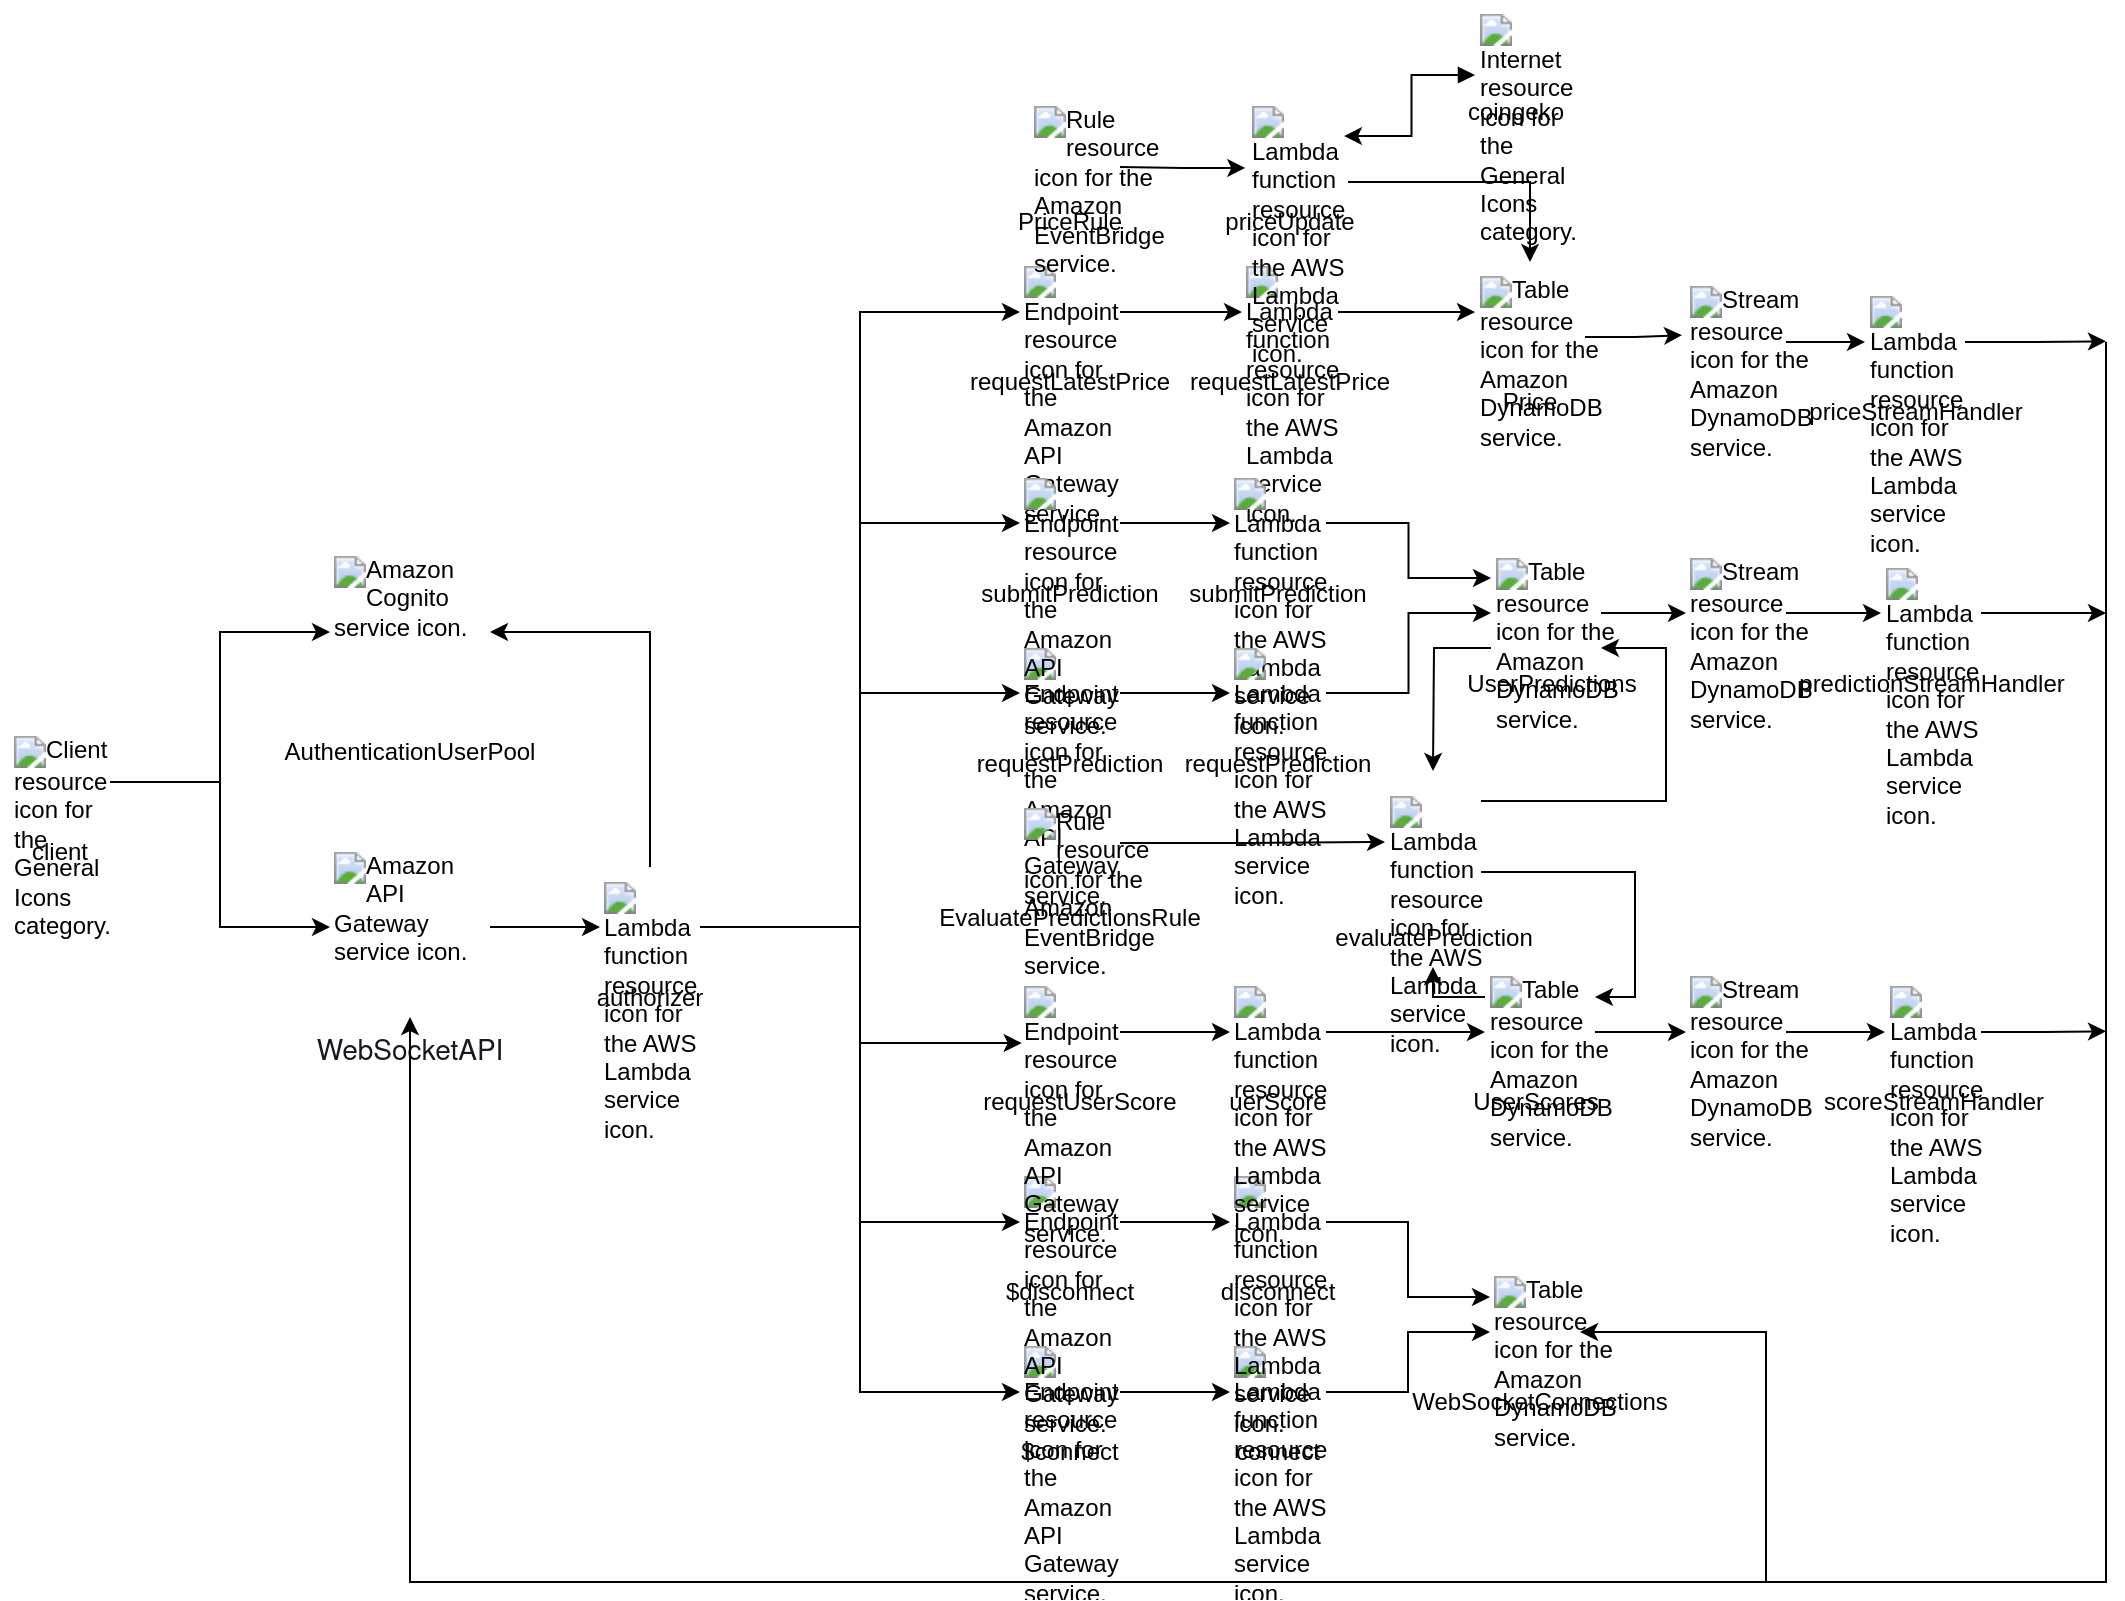 <mxfile version="24.8.0">
  <diagram name="Page-1" id="PQ8E7qH_X9HhLw6GdQ46">
    <mxGraphModel dx="1368" dy="908" grid="1" gridSize="10" guides="1" tooltips="1" connect="1" arrows="1" fold="1" page="1" pageScale="1" pageWidth="1169" pageHeight="827" math="0" shadow="0">
      <root>
        <mxCell id="0" />
        <mxCell id="1" parent="0" />
        <mxCell id="aaUWFAEcgbaKU6TedSDt-4" value="Price" style="text;html=1;align=center;verticalAlign=middle;whiteSpace=wrap;rounded=0;" vertex="1" parent="1">
          <mxGeometry x="788" y="191" width="70" height="20" as="geometry" />
        </mxCell>
        <mxCell id="aaUWFAEcgbaKU6TedSDt-8" value="UserPredictions" style="text;html=1;align=center;verticalAlign=middle;whiteSpace=wrap;rounded=0;" vertex="1" parent="1">
          <mxGeometry x="798.5" y="331.5" width="70" height="20" as="geometry" />
        </mxCell>
        <mxCell id="aaUWFAEcgbaKU6TedSDt-10" value="UserScores" style="text;html=1;align=center;verticalAlign=middle;whiteSpace=wrap;rounded=0;" vertex="1" parent="1">
          <mxGeometry x="790.5" y="541" width="70" height="20" as="geometry" />
        </mxCell>
        <mxCell id="aaUWFAEcgbaKU6TedSDt-15" value="WebSocketConnections" style="text;html=1;align=center;verticalAlign=middle;whiteSpace=wrap;rounded=0;" vertex="1" parent="1">
          <mxGeometry x="793" y="691" width="70" height="20" as="geometry" />
        </mxCell>
        <mxCell id="aaUWFAEcgbaKU6TedSDt-64" style="edgeStyle=orthogonalEdgeStyle;rounded=0;orthogonalLoop=1;jettySize=auto;html=1;exitX=1;exitY=0.5;exitDx=0;exitDy=0;entryX=0;entryY=0.5;entryDx=0;entryDy=0;" edge="1" parent="1" source="aaUWFAEcgbaKU6TedSDt-17" target="aaUWFAEcgbaKU6TedSDt-53">
          <mxGeometry relative="1" as="geometry" />
        </mxCell>
        <UserObject label="&lt;b style=&quot;font-weight:normal;&quot; id=&quot;docs-internal-guid-b3e5f6c6-7fff-bafe-965e-08de49ae7b6a&quot;&gt;&lt;img width=&quot;48px;&quot; height=&quot;48px;&quot; src=&quot;https://lh7-rt.googleusercontent.com/slidesz/AGV_vUc_FQBTi1T54LS-GyTTXyXDhwIVa1MDt0QooNEt1XMVmrXSXtOL53smjEJN392AyZERbPHY94xblzUXqH1G_FyFITv38ZnS1wJKbkBE21BWkeFFQmUHQJPKyaQaPul9mG-f8xHV3-UThEhDX3paVEKU3C5fguZZ3xdnbXliQw=s2048?key=fMnLGsAR7HdY5qTKuxnaEQ&quot; alt=&quot;Stream resource icon for the Amazon DynamoDB service.&quot;&gt;&lt;/b&gt;" id="aaUWFAEcgbaKU6TedSDt-17">
          <mxCell style="text;whiteSpace=wrap;html=1;" vertex="1" parent="1">
            <mxGeometry x="901" y="271.5" width="50" height="70" as="geometry" />
          </mxCell>
        </UserObject>
        <mxCell id="aaUWFAEcgbaKU6TedSDt-65" style="edgeStyle=orthogonalEdgeStyle;rounded=0;orthogonalLoop=1;jettySize=auto;html=1;exitX=1;exitY=0.5;exitDx=0;exitDy=0;entryX=0;entryY=0.5;entryDx=0;entryDy=0;" edge="1" parent="1" source="aaUWFAEcgbaKU6TedSDt-18" target="aaUWFAEcgbaKU6TedSDt-57">
          <mxGeometry relative="1" as="geometry" />
        </mxCell>
        <UserObject label="&lt;b style=&quot;font-weight:normal;&quot; id=&quot;docs-internal-guid-b3e5f6c6-7fff-bafe-965e-08de49ae7b6a&quot;&gt;&lt;img width=&quot;48px;&quot; height=&quot;48px;&quot; src=&quot;https://lh7-rt.googleusercontent.com/slidesz/AGV_vUc_FQBTi1T54LS-GyTTXyXDhwIVa1MDt0QooNEt1XMVmrXSXtOL53smjEJN392AyZERbPHY94xblzUXqH1G_FyFITv38ZnS1wJKbkBE21BWkeFFQmUHQJPKyaQaPul9mG-f8xHV3-UThEhDX3paVEKU3C5fguZZ3xdnbXliQw=s2048?key=fMnLGsAR7HdY5qTKuxnaEQ&quot; alt=&quot;Stream resource icon for the Amazon DynamoDB service.&quot;&gt;&lt;/b&gt;" id="aaUWFAEcgbaKU6TedSDt-18">
          <mxCell style="text;whiteSpace=wrap;html=1;" vertex="1" parent="1">
            <mxGeometry x="901" y="481" width="50" height="70" as="geometry" />
          </mxCell>
        </UserObject>
        <mxCell id="aaUWFAEcgbaKU6TedSDt-83" style="edgeStyle=orthogonalEdgeStyle;rounded=0;orthogonalLoop=1;jettySize=auto;html=1;entryX=0;entryY=0.5;entryDx=0;entryDy=0;" edge="1" parent="1" source="aaUWFAEcgbaKU6TedSDt-19" target="aaUWFAEcgbaKU6TedSDt-37">
          <mxGeometry relative="1" as="geometry" />
        </mxCell>
        <UserObject label="&lt;b style=&quot;font-weight:normal;&quot; id=&quot;docs-internal-guid-9d704f38-7fff-0de2-2634-8abaaa2ed7f5&quot;&gt;&lt;img width=&quot;80px;&quot; height=&quot;80px;&quot; src=&quot;https://lh7-rt.googleusercontent.com/slidesz/AGV_vUeLjmgy9Fmabxe-e2c06NQ4-5ImWI8OKp05OLIJYSUQgfLiTHRcU59O94h2xbQljiV7oXwb5hYF-ufUYBP2S4lXE8RAavlcE-gln4PJhwirJczOosd1X9TpLNmrcNyjIFxDkl1rnvr6Bsd0jAuSa4qhUiqOrVe-bC7O8rKysg=s2048?key=fMnLGsAR7HdY5qTKuxnaEQ&quot; alt=&quot;Amazon API Gateway service icon.&quot;&gt;&lt;/b&gt;" id="aaUWFAEcgbaKU6TedSDt-19">
          <mxCell style="text;whiteSpace=wrap;html=1;" vertex="1" parent="1">
            <mxGeometry x="223" y="418.5" width="80" height="90" as="geometry" />
          </mxCell>
        </UserObject>
        <mxCell id="aaUWFAEcgbaKU6TedSDt-97" style="edgeStyle=orthogonalEdgeStyle;rounded=0;orthogonalLoop=1;jettySize=auto;html=1;exitX=1;exitY=0.5;exitDx=0;exitDy=0;" edge="1" parent="1" source="aaUWFAEcgbaKU6TedSDt-20" target="aaUWFAEcgbaKU6TedSDt-92">
          <mxGeometry relative="1" as="geometry" />
        </mxCell>
        <UserObject label="&lt;b style=&quot;font-weight:normal;&quot; id=&quot;docs-internal-guid-41e2e2aa-7fff-817b-e89c-840f88f79665&quot;&gt;&lt;img width=&quot;48px;&quot; height=&quot;48px;&quot; src=&quot;https://lh7-rt.googleusercontent.com/slidesz/AGV_vUcQKiUZDjNDuR3B27mAqFeKUKS80wyTlK-fJjmXTZHNs9t3gWqnT2FarHh4osH-WLhd7lNp46m7uNIJR8gXkfcYUpc-wymlXzcTNj98_-hHHtxQzZGEHuupIIkntKca0CHtOQWBbs3UIvezYbabSiF3eY57u-pfWKAz7wQN=s2048?key=fMnLGsAR7HdY5qTKuxnaEQ&quot; alt=&quot;Endpoint resource icon for the Amazon API Gateway service.&quot;&gt;&lt;/b&gt;" id="aaUWFAEcgbaKU6TedSDt-20">
          <mxCell style="text;whiteSpace=wrap;html=1;" vertex="1" parent="1">
            <mxGeometry x="568" y="666" width="50" height="60" as="geometry" />
          </mxCell>
        </UserObject>
        <mxCell id="aaUWFAEcgbaKU6TedSDt-21" value="&lt;span style=&quot;color: rgb(22, 25, 31); font-family: &amp;quot;Amazon Ember&amp;quot;, &amp;quot;Helvetica Neue&amp;quot;, Roboto, Arial, sans-serif; font-size: 14px; text-align: start; background-color: rgb(255, 255, 255);&quot;&gt;WebSocketAPI&lt;/span&gt;" style="text;html=1;align=center;verticalAlign=middle;whiteSpace=wrap;rounded=0;" vertex="1" parent="1">
          <mxGeometry x="233" y="508.5" width="60" height="30" as="geometry" />
        </mxCell>
        <mxCell id="aaUWFAEcgbaKU6TedSDt-22" value="$connect" style="text;html=1;align=center;verticalAlign=middle;whiteSpace=wrap;rounded=0;" vertex="1" parent="1">
          <mxGeometry x="563" y="711" width="60" height="30" as="geometry" />
        </mxCell>
        <mxCell id="aaUWFAEcgbaKU6TedSDt-96" style="edgeStyle=orthogonalEdgeStyle;rounded=0;orthogonalLoop=1;jettySize=auto;html=1;exitX=1;exitY=0.5;exitDx=0;exitDy=0;entryX=0;entryY=0.5;entryDx=0;entryDy=0;" edge="1" parent="1" source="aaUWFAEcgbaKU6TedSDt-23" target="aaUWFAEcgbaKU6TedSDt-94">
          <mxGeometry relative="1" as="geometry" />
        </mxCell>
        <UserObject label="&lt;b style=&quot;font-weight:normal;&quot; id=&quot;docs-internal-guid-41e2e2aa-7fff-817b-e89c-840f88f79665&quot;&gt;&lt;img width=&quot;48px;&quot; height=&quot;48px;&quot; src=&quot;https://lh7-rt.googleusercontent.com/slidesz/AGV_vUcQKiUZDjNDuR3B27mAqFeKUKS80wyTlK-fJjmXTZHNs9t3gWqnT2FarHh4osH-WLhd7lNp46m7uNIJR8gXkfcYUpc-wymlXzcTNj98_-hHHtxQzZGEHuupIIkntKca0CHtOQWBbs3UIvezYbabSiF3eY57u-pfWKAz7wQN=s2048?key=fMnLGsAR7HdY5qTKuxnaEQ&quot; alt=&quot;Endpoint resource icon for the Amazon API Gateway service.&quot;&gt;&lt;/b&gt;" id="aaUWFAEcgbaKU6TedSDt-23">
          <mxCell style="text;whiteSpace=wrap;html=1;" vertex="1" parent="1">
            <mxGeometry x="568" y="581" width="50" height="60" as="geometry" />
          </mxCell>
        </UserObject>
        <mxCell id="aaUWFAEcgbaKU6TedSDt-24" value="$disconnect" style="text;html=1;align=center;verticalAlign=middle;whiteSpace=wrap;rounded=0;" vertex="1" parent="1">
          <mxGeometry x="563" y="631" width="60" height="30" as="geometry" />
        </mxCell>
        <mxCell id="aaUWFAEcgbaKU6TedSDt-114" style="edgeStyle=orthogonalEdgeStyle;rounded=0;orthogonalLoop=1;jettySize=auto;html=1;exitX=1;exitY=0.5;exitDx=0;exitDy=0;entryX=0;entryY=0.5;entryDx=0;entryDy=0;" edge="1" parent="1" source="aaUWFAEcgbaKU6TedSDt-25" target="aaUWFAEcgbaKU6TedSDt-112">
          <mxGeometry relative="1" as="geometry" />
        </mxCell>
        <UserObject label="&lt;b style=&quot;font-weight:normal;&quot; id=&quot;docs-internal-guid-41e2e2aa-7fff-817b-e89c-840f88f79665&quot;&gt;&lt;img width=&quot;48px;&quot; height=&quot;48px;&quot; src=&quot;https://lh7-rt.googleusercontent.com/slidesz/AGV_vUcQKiUZDjNDuR3B27mAqFeKUKS80wyTlK-fJjmXTZHNs9t3gWqnT2FarHh4osH-WLhd7lNp46m7uNIJR8gXkfcYUpc-wymlXzcTNj98_-hHHtxQzZGEHuupIIkntKca0CHtOQWBbs3UIvezYbabSiF3eY57u-pfWKAz7wQN=s2048?key=fMnLGsAR7HdY5qTKuxnaEQ&quot; alt=&quot;Endpoint resource icon for the Amazon API Gateway service.&quot;&gt;&lt;/b&gt;" id="aaUWFAEcgbaKU6TedSDt-25">
          <mxCell style="text;whiteSpace=wrap;html=1;" vertex="1" parent="1">
            <mxGeometry x="568" y="126" width="50" height="60" as="geometry" />
          </mxCell>
        </UserObject>
        <mxCell id="aaUWFAEcgbaKU6TedSDt-26" value="requestLatestPrice" style="text;html=1;align=center;verticalAlign=middle;whiteSpace=wrap;rounded=0;" vertex="1" parent="1">
          <mxGeometry x="563" y="176" width="60" height="30" as="geometry" />
        </mxCell>
        <mxCell id="aaUWFAEcgbaKU6TedSDt-159" style="edgeStyle=orthogonalEdgeStyle;rounded=0;orthogonalLoop=1;jettySize=auto;html=1;exitX=1;exitY=0.5;exitDx=0;exitDy=0;" edge="1" parent="1" source="aaUWFAEcgbaKU6TedSDt-31" target="aaUWFAEcgbaKU6TedSDt-155">
          <mxGeometry relative="1" as="geometry" />
        </mxCell>
        <UserObject label="&lt;b style=&quot;font-weight:normal;&quot; id=&quot;docs-internal-guid-41e2e2aa-7fff-817b-e89c-840f88f79665&quot;&gt;&lt;img width=&quot;48px;&quot; height=&quot;48px;&quot; src=&quot;https://lh7-rt.googleusercontent.com/slidesz/AGV_vUcQKiUZDjNDuR3B27mAqFeKUKS80wyTlK-fJjmXTZHNs9t3gWqnT2FarHh4osH-WLhd7lNp46m7uNIJR8gXkfcYUpc-wymlXzcTNj98_-hHHtxQzZGEHuupIIkntKca0CHtOQWBbs3UIvezYbabSiF3eY57u-pfWKAz7wQN=s2048?key=fMnLGsAR7HdY5qTKuxnaEQ&quot; alt=&quot;Endpoint resource icon for the Amazon API Gateway service.&quot;&gt;&lt;/b&gt;" id="aaUWFAEcgbaKU6TedSDt-31">
          <mxCell style="text;whiteSpace=wrap;html=1;" vertex="1" parent="1">
            <mxGeometry x="568" y="316.5" width="50" height="60" as="geometry" />
          </mxCell>
        </UserObject>
        <mxCell id="aaUWFAEcgbaKU6TedSDt-32" value="requestPrediction" style="text;html=1;align=center;verticalAlign=middle;whiteSpace=wrap;rounded=0;" vertex="1" parent="1">
          <mxGeometry x="563" y="366.5" width="60" height="30" as="geometry" />
        </mxCell>
        <mxCell id="aaUWFAEcgbaKU6TedSDt-151" style="edgeStyle=orthogonalEdgeStyle;rounded=0;orthogonalLoop=1;jettySize=auto;html=1;exitX=1;exitY=0.5;exitDx=0;exitDy=0;entryX=0;entryY=0.5;entryDx=0;entryDy=0;" edge="1" parent="1" source="aaUWFAEcgbaKU6TedSDt-33" target="aaUWFAEcgbaKU6TedSDt-149">
          <mxGeometry relative="1" as="geometry" />
        </mxCell>
        <UserObject label="&lt;b style=&quot;font-weight:normal;&quot; id=&quot;docs-internal-guid-41e2e2aa-7fff-817b-e89c-840f88f79665&quot;&gt;&lt;img width=&quot;48px;&quot; height=&quot;48px;&quot; src=&quot;https://lh7-rt.googleusercontent.com/slidesz/AGV_vUcQKiUZDjNDuR3B27mAqFeKUKS80wyTlK-fJjmXTZHNs9t3gWqnT2FarHh4osH-WLhd7lNp46m7uNIJR8gXkfcYUpc-wymlXzcTNj98_-hHHtxQzZGEHuupIIkntKca0CHtOQWBbs3UIvezYbabSiF3eY57u-pfWKAz7wQN=s2048?key=fMnLGsAR7HdY5qTKuxnaEQ&quot; alt=&quot;Endpoint resource icon for the Amazon API Gateway service.&quot;&gt;&lt;/b&gt;" id="aaUWFAEcgbaKU6TedSDt-33">
          <mxCell style="text;whiteSpace=wrap;html=1;" vertex="1" parent="1">
            <mxGeometry x="568" y="486" width="50" height="60" as="geometry" />
          </mxCell>
        </UserObject>
        <mxCell id="aaUWFAEcgbaKU6TedSDt-34" value="requestUserScore" style="text;html=1;align=center;verticalAlign=middle;whiteSpace=wrap;rounded=0;" vertex="1" parent="1">
          <mxGeometry x="568" y="536" width="60" height="30" as="geometry" />
        </mxCell>
        <mxCell id="aaUWFAEcgbaKU6TedSDt-158" style="edgeStyle=orthogonalEdgeStyle;rounded=0;orthogonalLoop=1;jettySize=auto;html=1;exitX=1;exitY=0.5;exitDx=0;exitDy=0;" edge="1" parent="1" source="aaUWFAEcgbaKU6TedSDt-35" target="aaUWFAEcgbaKU6TedSDt-153">
          <mxGeometry relative="1" as="geometry" />
        </mxCell>
        <UserObject label="&lt;b style=&quot;font-weight:normal;&quot; id=&quot;docs-internal-guid-41e2e2aa-7fff-817b-e89c-840f88f79665&quot;&gt;&lt;img width=&quot;48px;&quot; height=&quot;48px;&quot; src=&quot;https://lh7-rt.googleusercontent.com/slidesz/AGV_vUcQKiUZDjNDuR3B27mAqFeKUKS80wyTlK-fJjmXTZHNs9t3gWqnT2FarHh4osH-WLhd7lNp46m7uNIJR8gXkfcYUpc-wymlXzcTNj98_-hHHtxQzZGEHuupIIkntKca0CHtOQWBbs3UIvezYbabSiF3eY57u-pfWKAz7wQN=s2048?key=fMnLGsAR7HdY5qTKuxnaEQ&quot; alt=&quot;Endpoint resource icon for the Amazon API Gateway service.&quot;&gt;&lt;/b&gt;" id="aaUWFAEcgbaKU6TedSDt-35">
          <mxCell style="text;whiteSpace=wrap;html=1;" vertex="1" parent="1">
            <mxGeometry x="568" y="231.5" width="50" height="60" as="geometry" />
          </mxCell>
        </UserObject>
        <mxCell id="aaUWFAEcgbaKU6TedSDt-36" value="submitPrediction" style="text;html=1;align=center;verticalAlign=middle;whiteSpace=wrap;rounded=0;" vertex="1" parent="1">
          <mxGeometry x="563" y="281.5" width="60" height="30" as="geometry" />
        </mxCell>
        <mxCell id="aaUWFAEcgbaKU6TedSDt-84" style="edgeStyle=orthogonalEdgeStyle;rounded=0;orthogonalLoop=1;jettySize=auto;html=1;exitX=1;exitY=0.5;exitDx=0;exitDy=0;entryX=0;entryY=0.5;entryDx=0;entryDy=0;" edge="1" parent="1" source="aaUWFAEcgbaKU6TedSDt-37" target="aaUWFAEcgbaKU6TedSDt-25">
          <mxGeometry relative="1" as="geometry" />
        </mxCell>
        <mxCell id="aaUWFAEcgbaKU6TedSDt-85" style="edgeStyle=orthogonalEdgeStyle;rounded=0;orthogonalLoop=1;jettySize=auto;html=1;exitX=1;exitY=0.5;exitDx=0;exitDy=0;entryX=0;entryY=0.5;entryDx=0;entryDy=0;" edge="1" parent="1" source="aaUWFAEcgbaKU6TedSDt-37" target="aaUWFAEcgbaKU6TedSDt-35">
          <mxGeometry relative="1" as="geometry" />
        </mxCell>
        <mxCell id="aaUWFAEcgbaKU6TedSDt-86" style="edgeStyle=orthogonalEdgeStyle;rounded=0;orthogonalLoop=1;jettySize=auto;html=1;exitX=1;exitY=0.5;exitDx=0;exitDy=0;entryX=0;entryY=0.5;entryDx=0;entryDy=0;" edge="1" parent="1" source="aaUWFAEcgbaKU6TedSDt-37" target="aaUWFAEcgbaKU6TedSDt-31">
          <mxGeometry relative="1" as="geometry" />
        </mxCell>
        <mxCell id="aaUWFAEcgbaKU6TedSDt-88" style="edgeStyle=orthogonalEdgeStyle;rounded=0;orthogonalLoop=1;jettySize=auto;html=1;exitX=1;exitY=0.5;exitDx=0;exitDy=0;entryX=0;entryY=0.5;entryDx=0;entryDy=0;" edge="1" parent="1" source="aaUWFAEcgbaKU6TedSDt-37" target="aaUWFAEcgbaKU6TedSDt-23">
          <mxGeometry relative="1" as="geometry" />
        </mxCell>
        <mxCell id="aaUWFAEcgbaKU6TedSDt-89" style="edgeStyle=orthogonalEdgeStyle;rounded=0;orthogonalLoop=1;jettySize=auto;html=1;exitX=1;exitY=0.5;exitDx=0;exitDy=0;entryX=0;entryY=0.5;entryDx=0;entryDy=0;" edge="1" parent="1" source="aaUWFAEcgbaKU6TedSDt-37" target="aaUWFAEcgbaKU6TedSDt-20">
          <mxGeometry relative="1" as="geometry" />
        </mxCell>
        <mxCell id="aaUWFAEcgbaKU6TedSDt-106" style="edgeStyle=orthogonalEdgeStyle;rounded=0;orthogonalLoop=1;jettySize=auto;html=1;exitX=0.5;exitY=0;exitDx=0;exitDy=0;entryX=1;entryY=0.5;entryDx=0;entryDy=0;" edge="1" parent="1" source="aaUWFAEcgbaKU6TedSDt-37" target="aaUWFAEcgbaKU6TedSDt-82">
          <mxGeometry relative="1" as="geometry" />
        </mxCell>
        <UserObject label="&lt;b style=&quot;font-weight:normal;&quot; id=&quot;docs-internal-guid-9f73ce9d-7fff-b7b4-43bf-c10b748a1c7e&quot;&gt;&lt;img width=&quot;48px;&quot; height=&quot;48px;&quot; src=&quot;https://lh7-rt.googleusercontent.com/slidesz/AGV_vUf0-4DE8dmtTSxv4BLQlTYPaECTBV5UXGHIhKnsiuPvmuXtYN8vkPqB0YKtv4snkC7TAPpuLWWwmW6PouenVHaPBKA3JW0BcCBcBlNj70Nb7QQch-t4DDVal8dPjiO39yGNnSW5WkPu0UMPmBdtRG1JS97xTBNw2AZEabD7zA=s2048?key=fMnLGsAR7HdY5qTKuxnaEQ&quot; alt=&quot;Lambda function resource icon for the AWS Lambda service icon.&quot;&gt;&lt;/b&gt;" id="aaUWFAEcgbaKU6TedSDt-37">
          <mxCell style="text;whiteSpace=wrap;html=1;" vertex="1" parent="1">
            <mxGeometry x="358" y="433.5" width="50" height="60" as="geometry" />
          </mxCell>
        </UserObject>
        <mxCell id="aaUWFAEcgbaKU6TedSDt-38" value="authorizer" style="text;html=1;align=center;verticalAlign=middle;whiteSpace=wrap;rounded=0;" vertex="1" parent="1">
          <mxGeometry x="353" y="483.5" width="60" height="30" as="geometry" />
        </mxCell>
        <UserObject label="&lt;b style=&quot;font-weight:normal;&quot; id=&quot;docs-internal-guid-be9823fb-7fff-5642-f444-a931f68eff1a&quot;&gt;&lt;img width=&quot;48px;&quot; height=&quot;48px;&quot; src=&quot;https://lh7-rt.googleusercontent.com/slidesz/AGV_vUcp1mlc8RVhBCgdTET-cZ0Ijy18oovLVD4-05UOhLKgv38c-D9Dpcdesi3goa3_pVKpKZ36HcbFuR-DKFLB5ItW7lc6h8sFkGUvGCcl77M7t5DCJjolSdx03xiaNzxX3gidk6jLX0nbOJQkGGEjj81pEK4ZPEatKIuDMf5F=s2048?key=fMnLGsAR7HdY5qTKuxnaEQ&quot; alt=&quot;Table resource icon for the Amazon DynamoDB service.&quot;&gt;&lt;/b&gt;" id="aaUWFAEcgbaKU6TedSDt-39">
          <mxCell style="text;whiteSpace=wrap;html=1;" vertex="1" parent="1">
            <mxGeometry x="795.5" y="131" width="55" height="50" as="geometry" />
          </mxCell>
        </UserObject>
        <mxCell id="aaUWFAEcgbaKU6TedSDt-62" style="edgeStyle=orthogonalEdgeStyle;rounded=0;orthogonalLoop=1;jettySize=auto;html=1;exitX=1;exitY=0.5;exitDx=0;exitDy=0;" edge="1" parent="1" source="aaUWFAEcgbaKU6TedSDt-40" target="aaUWFAEcgbaKU6TedSDt-17">
          <mxGeometry relative="1" as="geometry" />
        </mxCell>
        <mxCell id="aaUWFAEcgbaKU6TedSDt-172" style="edgeStyle=orthogonalEdgeStyle;rounded=0;orthogonalLoop=1;jettySize=auto;html=1;exitX=0;exitY=0.75;exitDx=0;exitDy=0;entryX=0.5;entryY=0;entryDx=0;entryDy=0;" edge="1" parent="1" source="aaUWFAEcgbaKU6TedSDt-40">
          <mxGeometry relative="1" as="geometry">
            <mxPoint x="774.5" y="385.5" as="targetPoint" />
          </mxGeometry>
        </mxCell>
        <UserObject label="&lt;b style=&quot;font-weight:normal;&quot; id=&quot;docs-internal-guid-be9823fb-7fff-5642-f444-a931f68eff1a&quot;&gt;&lt;img width=&quot;48px;&quot; height=&quot;48px;&quot; src=&quot;https://lh7-rt.googleusercontent.com/slidesz/AGV_vUcp1mlc8RVhBCgdTET-cZ0Ijy18oovLVD4-05UOhLKgv38c-D9Dpcdesi3goa3_pVKpKZ36HcbFuR-DKFLB5ItW7lc6h8sFkGUvGCcl77M7t5DCJjolSdx03xiaNzxX3gidk6jLX0nbOJQkGGEjj81pEK4ZPEatKIuDMf5F=s2048?key=fMnLGsAR7HdY5qTKuxnaEQ&quot; alt=&quot;Table resource icon for the Amazon DynamoDB service.&quot;&gt;&lt;/b&gt;" id="aaUWFAEcgbaKU6TedSDt-40">
          <mxCell style="text;whiteSpace=wrap;html=1;" vertex="1" parent="1">
            <mxGeometry x="803.5" y="271.5" width="55" height="70" as="geometry" />
          </mxCell>
        </UserObject>
        <mxCell id="aaUWFAEcgbaKU6TedSDt-66" style="edgeStyle=orthogonalEdgeStyle;rounded=0;orthogonalLoop=1;jettySize=auto;html=1;exitX=1;exitY=0.5;exitDx=0;exitDy=0;entryX=0;entryY=0.5;entryDx=0;entryDy=0;" edge="1" parent="1" source="aaUWFAEcgbaKU6TedSDt-41" target="aaUWFAEcgbaKU6TedSDt-18">
          <mxGeometry relative="1" as="geometry" />
        </mxCell>
        <mxCell id="aaUWFAEcgbaKU6TedSDt-196" style="edgeStyle=orthogonalEdgeStyle;rounded=0;orthogonalLoop=1;jettySize=auto;html=1;exitX=0;exitY=0.25;exitDx=0;exitDy=0;entryX=0.5;entryY=1;entryDx=0;entryDy=0;" edge="1" parent="1" source="aaUWFAEcgbaKU6TedSDt-41" target="aaUWFAEcgbaKU6TedSDt-193">
          <mxGeometry relative="1" as="geometry" />
        </mxCell>
        <UserObject label="&lt;b style=&quot;font-weight:normal;&quot; id=&quot;docs-internal-guid-be9823fb-7fff-5642-f444-a931f68eff1a&quot;&gt;&lt;img width=&quot;48px;&quot; height=&quot;48px;&quot; src=&quot;https://lh7-rt.googleusercontent.com/slidesz/AGV_vUcp1mlc8RVhBCgdTET-cZ0Ijy18oovLVD4-05UOhLKgv38c-D9Dpcdesi3goa3_pVKpKZ36HcbFuR-DKFLB5ItW7lc6h8sFkGUvGCcl77M7t5DCJjolSdx03xiaNzxX3gidk6jLX0nbOJQkGGEjj81pEK4ZPEatKIuDMf5F=s2048?key=fMnLGsAR7HdY5qTKuxnaEQ&quot; alt=&quot;Table resource icon for the Amazon DynamoDB service.&quot;&gt;&lt;/b&gt;" id="aaUWFAEcgbaKU6TedSDt-41">
          <mxCell style="text;whiteSpace=wrap;html=1;" vertex="1" parent="1">
            <mxGeometry x="800.5" y="481" width="55" height="70" as="geometry" />
          </mxCell>
        </UserObject>
        <UserObject label="&lt;b style=&quot;font-weight:normal;&quot; id=&quot;docs-internal-guid-be9823fb-7fff-5642-f444-a931f68eff1a&quot;&gt;&lt;img width=&quot;48px;&quot; height=&quot;48px;&quot; src=&quot;https://lh7-rt.googleusercontent.com/slidesz/AGV_vUcp1mlc8RVhBCgdTET-cZ0Ijy18oovLVD4-05UOhLKgv38c-D9Dpcdesi3goa3_pVKpKZ36HcbFuR-DKFLB5ItW7lc6h8sFkGUvGCcl77M7t5DCJjolSdx03xiaNzxX3gidk6jLX0nbOJQkGGEjj81pEK4ZPEatKIuDMf5F=s2048?key=fMnLGsAR7HdY5qTKuxnaEQ&quot; alt=&quot;Table resource icon for the Amazon DynamoDB service.&quot;&gt;&lt;/b&gt;" id="aaUWFAEcgbaKU6TedSDt-42">
          <mxCell style="text;whiteSpace=wrap;html=1;" vertex="1" parent="1">
            <mxGeometry x="803" y="631" width="45" height="70" as="geometry" />
          </mxCell>
        </UserObject>
        <mxCell id="aaUWFAEcgbaKU6TedSDt-143" style="edgeStyle=orthogonalEdgeStyle;rounded=0;orthogonalLoop=1;jettySize=auto;html=1;exitX=1;exitY=0.5;exitDx=0;exitDy=0;" edge="1" parent="1" source="aaUWFAEcgbaKU6TedSDt-43">
          <mxGeometry relative="1" as="geometry">
            <mxPoint x="1111" y="170.667" as="targetPoint" />
          </mxGeometry>
        </mxCell>
        <UserObject label="&lt;b style=&quot;font-weight:normal;&quot; id=&quot;docs-internal-guid-9f73ce9d-7fff-b7b4-43bf-c10b748a1c7e&quot;&gt;&lt;img width=&quot;48px;&quot; height=&quot;48px;&quot; src=&quot;https://lh7-rt.googleusercontent.com/slidesz/AGV_vUf0-4DE8dmtTSxv4BLQlTYPaECTBV5UXGHIhKnsiuPvmuXtYN8vkPqB0YKtv4snkC7TAPpuLWWwmW6PouenVHaPBKA3JW0BcCBcBlNj70Nb7QQch-t4DDVal8dPjiO39yGNnSW5WkPu0UMPmBdtRG1JS97xTBNw2AZEabD7zA=s2048?key=fMnLGsAR7HdY5qTKuxnaEQ&quot; alt=&quot;Lambda function resource icon for the AWS Lambda service icon.&quot;&gt;&lt;/b&gt;" id="aaUWFAEcgbaKU6TedSDt-43">
          <mxCell style="text;whiteSpace=wrap;html=1;" vertex="1" parent="1">
            <mxGeometry x="990.5" y="141" width="50" height="60" as="geometry" />
          </mxCell>
        </UserObject>
        <mxCell id="aaUWFAEcgbaKU6TedSDt-44" value="priceStreamHandler" style="text;html=1;align=center;verticalAlign=middle;whiteSpace=wrap;rounded=0;" vertex="1" parent="1">
          <mxGeometry x="985.5" y="191" width="60" height="30" as="geometry" />
        </mxCell>
        <mxCell id="aaUWFAEcgbaKU6TedSDt-144" style="edgeStyle=orthogonalEdgeStyle;rounded=0;orthogonalLoop=1;jettySize=auto;html=1;exitX=1;exitY=0.5;exitDx=0;exitDy=0;" edge="1" parent="1" source="aaUWFAEcgbaKU6TedSDt-53">
          <mxGeometry relative="1" as="geometry">
            <mxPoint x="1111" y="306.5" as="targetPoint" />
          </mxGeometry>
        </mxCell>
        <UserObject label="&lt;b style=&quot;font-weight:normal;&quot; id=&quot;docs-internal-guid-9f73ce9d-7fff-b7b4-43bf-c10b748a1c7e&quot;&gt;&lt;img width=&quot;48px;&quot; height=&quot;48px;&quot; src=&quot;https://lh7-rt.googleusercontent.com/slidesz/AGV_vUf0-4DE8dmtTSxv4BLQlTYPaECTBV5UXGHIhKnsiuPvmuXtYN8vkPqB0YKtv4snkC7TAPpuLWWwmW6PouenVHaPBKA3JW0BcCBcBlNj70Nb7QQch-t4DDVal8dPjiO39yGNnSW5WkPu0UMPmBdtRG1JS97xTBNw2AZEabD7zA=s2048?key=fMnLGsAR7HdY5qTKuxnaEQ&quot; alt=&quot;Lambda function resource icon for the AWS Lambda service icon.&quot;&gt;&lt;/b&gt;" id="aaUWFAEcgbaKU6TedSDt-53">
          <mxCell style="text;whiteSpace=wrap;html=1;" vertex="1" parent="1">
            <mxGeometry x="998.5" y="276.5" width="50" height="60" as="geometry" />
          </mxCell>
        </UserObject>
        <mxCell id="aaUWFAEcgbaKU6TedSDt-54" value="predictionStreamHandler" style="text;html=1;align=center;verticalAlign=middle;whiteSpace=wrap;rounded=0;" vertex="1" parent="1">
          <mxGeometry x="993.5" y="326.5" width="60" height="30" as="geometry" />
        </mxCell>
        <mxCell id="aaUWFAEcgbaKU6TedSDt-145" style="edgeStyle=orthogonalEdgeStyle;rounded=0;orthogonalLoop=1;jettySize=auto;html=1;exitX=1;exitY=0.5;exitDx=0;exitDy=0;" edge="1" parent="1" source="aaUWFAEcgbaKU6TedSDt-57">
          <mxGeometry relative="1" as="geometry">
            <mxPoint x="1111" y="515.667" as="targetPoint" />
          </mxGeometry>
        </mxCell>
        <UserObject label="&lt;b style=&quot;font-weight:normal;&quot; id=&quot;docs-internal-guid-9f73ce9d-7fff-b7b4-43bf-c10b748a1c7e&quot;&gt;&lt;img width=&quot;48px;&quot; height=&quot;48px;&quot; src=&quot;https://lh7-rt.googleusercontent.com/slidesz/AGV_vUf0-4DE8dmtTSxv4BLQlTYPaECTBV5UXGHIhKnsiuPvmuXtYN8vkPqB0YKtv4snkC7TAPpuLWWwmW6PouenVHaPBKA3JW0BcCBcBlNj70Nb7QQch-t4DDVal8dPjiO39yGNnSW5WkPu0UMPmBdtRG1JS97xTBNw2AZEabD7zA=s2048?key=fMnLGsAR7HdY5qTKuxnaEQ&quot; alt=&quot;Lambda function resource icon for the AWS Lambda service icon.&quot;&gt;&lt;/b&gt;" id="aaUWFAEcgbaKU6TedSDt-57">
          <mxCell style="text;whiteSpace=wrap;html=1;" vertex="1" parent="1">
            <mxGeometry x="1000.5" y="486" width="48" height="60" as="geometry" />
          </mxCell>
        </UserObject>
        <mxCell id="aaUWFAEcgbaKU6TedSDt-58" value="scoreStreamHandler" style="text;html=1;align=center;verticalAlign=middle;whiteSpace=wrap;rounded=0;" vertex="1" parent="1">
          <mxGeometry x="995.5" y="536" width="58" height="30" as="geometry" />
        </mxCell>
        <UserObject label="&lt;b style=&quot;font-weight:normal;&quot; id=&quot;docs-internal-guid-ef5b548f-7fff-428d-770f-1f09d30aa1f9&quot;&gt;&lt;img width=&quot;48px;&quot; height=&quot;48px;&quot; src=&quot;https://lh7-rt.googleusercontent.com/slidesz/AGV_vUe2UJ9QTAXRHZORSkeQbfllK01npCf51gyz6XtZvXBgGURyfPySqCC9LpAZnolOZu3C72cuLe_lIOiMmRp0eevdLWoyIyGBkojUXboMM4RHxQN_MTARmyoEmf2uO6sjqGGvFehPIiLSKunTH-kF-hIMkWWdEy7x6nwQOVkmNw=s2048?key=fMnLGsAR7HdY5qTKuxnaEQ&quot; alt=&quot;Rule resource icon for the Amazon EventBridge service.&quot;&gt;&lt;/b&gt;" id="aaUWFAEcgbaKU6TedSDt-59">
          <mxCell style="text;whiteSpace=wrap;html=1;" vertex="1" parent="1">
            <mxGeometry x="573" y="46" width="50" height="50" as="geometry" />
          </mxCell>
        </UserObject>
        <mxCell id="aaUWFAEcgbaKU6TedSDt-81" style="edgeStyle=orthogonalEdgeStyle;rounded=0;orthogonalLoop=1;jettySize=auto;html=1;exitX=1;exitY=0.5;exitDx=0;exitDy=0;entryX=0;entryY=0.5;entryDx=0;entryDy=0;" edge="1" parent="1" source="aaUWFAEcgbaKU6TedSDt-76" target="aaUWFAEcgbaKU6TedSDt-43">
          <mxGeometry relative="1" as="geometry" />
        </mxCell>
        <UserObject label="&lt;b style=&quot;font-weight:normal;&quot; id=&quot;docs-internal-guid-b3e5f6c6-7fff-bafe-965e-08de49ae7b6a&quot;&gt;&lt;img width=&quot;48px;&quot; height=&quot;48px;&quot; src=&quot;https://lh7-rt.googleusercontent.com/slidesz/AGV_vUc_FQBTi1T54LS-GyTTXyXDhwIVa1MDt0QooNEt1XMVmrXSXtOL53smjEJN392AyZERbPHY94xblzUXqH1G_FyFITv38ZnS1wJKbkBE21BWkeFFQmUHQJPKyaQaPul9mG-f8xHV3-UThEhDX3paVEKU3C5fguZZ3xdnbXliQw=s2048?key=fMnLGsAR7HdY5qTKuxnaEQ&quot; alt=&quot;Stream resource icon for the Amazon DynamoDB service.&quot;&gt;&lt;/b&gt;" id="aaUWFAEcgbaKU6TedSDt-76">
          <mxCell style="text;whiteSpace=wrap;html=1;" vertex="1" parent="1">
            <mxGeometry x="901" y="136" width="50" height="70" as="geometry" />
          </mxCell>
        </UserObject>
        <mxCell id="aaUWFAEcgbaKU6TedSDt-78" style="edgeStyle=orthogonalEdgeStyle;rounded=0;orthogonalLoop=1;jettySize=auto;html=1;exitX=1;exitY=0.75;exitDx=0;exitDy=0;entryX=-0.039;entryY=0.451;entryDx=0;entryDy=0;entryPerimeter=0;" edge="1" parent="1" source="aaUWFAEcgbaKU6TedSDt-39" target="aaUWFAEcgbaKU6TedSDt-76">
          <mxGeometry relative="1" as="geometry" />
        </mxCell>
        <UserObject label="&lt;b style=&quot;font-weight:normal;&quot; id=&quot;docs-internal-guid-99822572-7fff-d027-5931-a3340bdff418&quot;&gt;&lt;img width=&quot;80px;&quot; height=&quot;80px;&quot; src=&quot;https://lh7-rt.googleusercontent.com/slidesz/AGV_vUcvq2Cx9Do8Ak89_18AyduSFS-egul3hLbuYSwBkME691rYpsLzWTYl5R1zlru4rQj7fmfxxCbuShTKsrFytXiTRc8a2hYIkv6Ffiauzpkb9kNu9oezkhem5j5Ed0OyJinNMneHTjQts2HA-foD-dgKRbyN-23kzEFiJH6P7Q=s2048?key=fMnLGsAR7HdY5qTKuxnaEQ&quot; alt=&quot;Amazon Cognito service icon.&quot;&gt;&lt;/b&gt;" id="aaUWFAEcgbaKU6TedSDt-82">
          <mxCell style="text;whiteSpace=wrap;html=1;" vertex="1" parent="1">
            <mxGeometry x="223" y="271" width="80" height="90" as="geometry" />
          </mxCell>
        </UserObject>
        <mxCell id="aaUWFAEcgbaKU6TedSDt-87" style="edgeStyle=orthogonalEdgeStyle;rounded=0;orthogonalLoop=1;jettySize=auto;html=1;exitX=1;exitY=0.5;exitDx=0;exitDy=0;entryX=0.017;entryY=0.592;entryDx=0;entryDy=0;entryPerimeter=0;" edge="1" parent="1" source="aaUWFAEcgbaKU6TedSDt-37" target="aaUWFAEcgbaKU6TedSDt-33">
          <mxGeometry relative="1" as="geometry" />
        </mxCell>
        <mxCell id="aaUWFAEcgbaKU6TedSDt-99" style="edgeStyle=orthogonalEdgeStyle;rounded=0;orthogonalLoop=1;jettySize=auto;html=1;exitX=1;exitY=0.5;exitDx=0;exitDy=0;entryX=0;entryY=0.5;entryDx=0;entryDy=0;" edge="1" parent="1" source="aaUWFAEcgbaKU6TedSDt-92" target="aaUWFAEcgbaKU6TedSDt-42">
          <mxGeometry relative="1" as="geometry" />
        </mxCell>
        <UserObject label="&lt;b style=&quot;font-weight:normal;&quot; id=&quot;docs-internal-guid-9f73ce9d-7fff-b7b4-43bf-c10b748a1c7e&quot;&gt;&lt;img width=&quot;48px;&quot; height=&quot;48px;&quot; src=&quot;https://lh7-rt.googleusercontent.com/slidesz/AGV_vUf0-4DE8dmtTSxv4BLQlTYPaECTBV5UXGHIhKnsiuPvmuXtYN8vkPqB0YKtv4snkC7TAPpuLWWwmW6PouenVHaPBKA3JW0BcCBcBlNj70Nb7QQch-t4DDVal8dPjiO39yGNnSW5WkPu0UMPmBdtRG1JS97xTBNw2AZEabD7zA=s2048?key=fMnLGsAR7HdY5qTKuxnaEQ&quot; alt=&quot;Lambda function resource icon for the AWS Lambda service icon.&quot;&gt;&lt;/b&gt;" id="aaUWFAEcgbaKU6TedSDt-92">
          <mxCell style="text;whiteSpace=wrap;html=1;" vertex="1" parent="1">
            <mxGeometry x="673" y="666" width="48" height="60" as="geometry" />
          </mxCell>
        </UserObject>
        <mxCell id="aaUWFAEcgbaKU6TedSDt-93" value="connect" style="text;html=1;align=center;verticalAlign=middle;whiteSpace=wrap;rounded=0;" vertex="1" parent="1">
          <mxGeometry x="668" y="711" width="58" height="30" as="geometry" />
        </mxCell>
        <mxCell id="aaUWFAEcgbaKU6TedSDt-98" style="edgeStyle=orthogonalEdgeStyle;rounded=0;orthogonalLoop=1;jettySize=auto;html=1;exitX=1;exitY=0.5;exitDx=0;exitDy=0;entryX=0;entryY=0.25;entryDx=0;entryDy=0;" edge="1" parent="1" source="aaUWFAEcgbaKU6TedSDt-94" target="aaUWFAEcgbaKU6TedSDt-42">
          <mxGeometry relative="1" as="geometry" />
        </mxCell>
        <UserObject label="&lt;b style=&quot;font-weight:normal;&quot; id=&quot;docs-internal-guid-9f73ce9d-7fff-b7b4-43bf-c10b748a1c7e&quot;&gt;&lt;img width=&quot;48px;&quot; height=&quot;48px;&quot; src=&quot;https://lh7-rt.googleusercontent.com/slidesz/AGV_vUf0-4DE8dmtTSxv4BLQlTYPaECTBV5UXGHIhKnsiuPvmuXtYN8vkPqB0YKtv4snkC7TAPpuLWWwmW6PouenVHaPBKA3JW0BcCBcBlNj70Nb7QQch-t4DDVal8dPjiO39yGNnSW5WkPu0UMPmBdtRG1JS97xTBNw2AZEabD7zA=s2048?key=fMnLGsAR7HdY5qTKuxnaEQ&quot; alt=&quot;Lambda function resource icon for the AWS Lambda service icon.&quot;&gt;&lt;/b&gt;" id="aaUWFAEcgbaKU6TedSDt-94">
          <mxCell style="text;whiteSpace=wrap;html=1;" vertex="1" parent="1">
            <mxGeometry x="673" y="581" width="48" height="60" as="geometry" />
          </mxCell>
        </UserObject>
        <mxCell id="aaUWFAEcgbaKU6TedSDt-95" value="disconnect" style="text;html=1;align=center;verticalAlign=middle;whiteSpace=wrap;rounded=0;" vertex="1" parent="1">
          <mxGeometry x="668" y="631" width="58" height="30" as="geometry" />
        </mxCell>
        <mxCell id="aaUWFAEcgbaKU6TedSDt-104" style="edgeStyle=orthogonalEdgeStyle;rounded=0;orthogonalLoop=1;jettySize=auto;html=1;exitX=1;exitY=0.5;exitDx=0;exitDy=0;entryX=0;entryY=0.5;entryDx=0;entryDy=0;" edge="1" parent="1" source="aaUWFAEcgbaKU6TedSDt-100" target="aaUWFAEcgbaKU6TedSDt-82">
          <mxGeometry relative="1" as="geometry" />
        </mxCell>
        <mxCell id="aaUWFAEcgbaKU6TedSDt-105" style="edgeStyle=orthogonalEdgeStyle;rounded=0;orthogonalLoop=1;jettySize=auto;html=1;exitX=1;exitY=0.5;exitDx=0;exitDy=0;" edge="1" parent="1" source="aaUWFAEcgbaKU6TedSDt-100" target="aaUWFAEcgbaKU6TedSDt-19">
          <mxGeometry relative="1" as="geometry" />
        </mxCell>
        <UserObject label="&lt;b style=&quot;font-weight:normal;&quot; id=&quot;docs-internal-guid-c0253083-7fff-9228-8601-0f038f370193&quot;&gt;&lt;img width=&quot;48px;&quot; height=&quot;48px;&quot; src=&quot;https://lh7-rt.googleusercontent.com/slidesz/AGV_vUdbeQAJKDeBEedP8H5Y3RZZF09kIqK-eIHBf0uD6hlvvED7MjfQp0-ioEfrmm5_2MLsRHDfQho6w-VnajKM3S6cCkvE9_ya6JY6yhReg315NRkOtoV8rYqRj2qxZ_qTdR7Tgw6NSu7gvMCHGsqWLPP8t69EC5Fh4iJ8cODhLQ=s2048?key=fMnLGsAR7HdY5qTKuxnaEQ&quot; alt=&quot;Client resource icon for the General Icons category.&quot;&gt;&lt;/b&gt;" id="aaUWFAEcgbaKU6TedSDt-100">
          <mxCell style="text;whiteSpace=wrap;html=1;" vertex="1" parent="1">
            <mxGeometry x="63" y="361" width="50" height="60" as="geometry" />
          </mxCell>
        </UserObject>
        <mxCell id="aaUWFAEcgbaKU6TedSDt-108" value="AuthenticationUserPool" style="text;html=1;align=center;verticalAlign=middle;whiteSpace=wrap;rounded=0;" vertex="1" parent="1">
          <mxGeometry x="233" y="361" width="60" height="30" as="geometry" />
        </mxCell>
        <mxCell id="aaUWFAEcgbaKU6TedSDt-109" value="client" style="text;html=1;align=center;verticalAlign=middle;whiteSpace=wrap;rounded=0;" vertex="1" parent="1">
          <mxGeometry x="58" y="411" width="60" height="30" as="geometry" />
        </mxCell>
        <mxCell id="aaUWFAEcgbaKU6TedSDt-146" style="edgeStyle=orthogonalEdgeStyle;rounded=0;orthogonalLoop=1;jettySize=auto;html=1;exitX=1;exitY=0.5;exitDx=0;exitDy=0;entryX=0;entryY=0.5;entryDx=0;entryDy=0;" edge="1" parent="1" source="aaUWFAEcgbaKU6TedSDt-112" target="aaUWFAEcgbaKU6TedSDt-39">
          <mxGeometry relative="1" as="geometry" />
        </mxCell>
        <UserObject label="&lt;b style=&quot;font-weight:normal;&quot; id=&quot;docs-internal-guid-9f73ce9d-7fff-b7b4-43bf-c10b748a1c7e&quot;&gt;&lt;img width=&quot;48px;&quot; height=&quot;48px;&quot; src=&quot;https://lh7-rt.googleusercontent.com/slidesz/AGV_vUf0-4DE8dmtTSxv4BLQlTYPaECTBV5UXGHIhKnsiuPvmuXtYN8vkPqB0YKtv4snkC7TAPpuLWWwmW6PouenVHaPBKA3JW0BcCBcBlNj70Nb7QQch-t4DDVal8dPjiO39yGNnSW5WkPu0UMPmBdtRG1JS97xTBNw2AZEabD7zA=s2048?key=fMnLGsAR7HdY5qTKuxnaEQ&quot; alt=&quot;Lambda function resource icon for the AWS Lambda service icon.&quot;&gt;&lt;/b&gt;" id="aaUWFAEcgbaKU6TedSDt-112">
          <mxCell style="text;whiteSpace=wrap;html=1;" vertex="1" parent="1">
            <mxGeometry x="679" y="126" width="48" height="60" as="geometry" />
          </mxCell>
        </UserObject>
        <mxCell id="aaUWFAEcgbaKU6TedSDt-113" value="requestLatestPrice" style="text;html=1;align=center;verticalAlign=middle;whiteSpace=wrap;rounded=0;" vertex="1" parent="1">
          <mxGeometry x="674" y="176" width="58" height="30" as="geometry" />
        </mxCell>
        <mxCell id="aaUWFAEcgbaKU6TedSDt-122" value="PriceRule" style="text;html=1;align=center;verticalAlign=middle;whiteSpace=wrap;rounded=0;" vertex="1" parent="1">
          <mxGeometry x="563" y="96" width="60" height="30" as="geometry" />
        </mxCell>
        <mxCell id="aaUWFAEcgbaKU6TedSDt-180" style="edgeStyle=orthogonalEdgeStyle;rounded=0;orthogonalLoop=1;jettySize=auto;html=1;exitX=1;exitY=0.75;exitDx=0;exitDy=0;entryX=0.5;entryY=0;entryDx=0;entryDy=0;" edge="1" parent="1" source="aaUWFAEcgbaKU6TedSDt-123" target="aaUWFAEcgbaKU6TedSDt-39">
          <mxGeometry relative="1" as="geometry" />
        </mxCell>
        <UserObject label="&lt;b style=&quot;font-weight:normal;&quot; id=&quot;docs-internal-guid-9f73ce9d-7fff-b7b4-43bf-c10b748a1c7e&quot;&gt;&lt;img width=&quot;48px;&quot; height=&quot;48px;&quot; src=&quot;https://lh7-rt.googleusercontent.com/slidesz/AGV_vUf0-4DE8dmtTSxv4BLQlTYPaECTBV5UXGHIhKnsiuPvmuXtYN8vkPqB0YKtv4snkC7TAPpuLWWwmW6PouenVHaPBKA3JW0BcCBcBlNj70Nb7QQch-t4DDVal8dPjiO39yGNnSW5WkPu0UMPmBdtRG1JS97xTBNw2AZEabD7zA=s2048?key=fMnLGsAR7HdY5qTKuxnaEQ&quot; alt=&quot;Lambda function resource icon for the AWS Lambda service icon.&quot;&gt;&lt;/b&gt;" id="aaUWFAEcgbaKU6TedSDt-123">
          <mxCell style="text;whiteSpace=wrap;html=1;" vertex="1" parent="1">
            <mxGeometry x="682" y="46" width="50" height="60" as="geometry" />
          </mxCell>
        </UserObject>
        <mxCell id="aaUWFAEcgbaKU6TedSDt-124" value="priceUpdate" style="text;html=1;align=center;verticalAlign=middle;whiteSpace=wrap;rounded=0;" vertex="1" parent="1">
          <mxGeometry x="673" y="96" width="60" height="30" as="geometry" />
        </mxCell>
        <mxCell id="aaUWFAEcgbaKU6TedSDt-129" style="edgeStyle=orthogonalEdgeStyle;rounded=0;orthogonalLoop=1;jettySize=auto;html=1;exitX=1;exitY=0.75;exitDx=0;exitDy=0;entryX=0.053;entryY=0.633;entryDx=0;entryDy=0;entryPerimeter=0;" edge="1" parent="1">
          <mxGeometry relative="1" as="geometry">
            <mxPoint x="618.0" y="83.5" as="sourcePoint" />
            <mxPoint x="680.65" y="83.98" as="targetPoint" />
          </mxGeometry>
        </mxCell>
        <UserObject label="&lt;b style=&quot;font-weight:normal;&quot; id=&quot;docs-internal-guid-3052c140-7fff-5b8e-2b81-100a00ad658b&quot;&gt;&lt;img width=&quot;48px;&quot; height=&quot;48px;&quot; src=&quot;https://lh7-rt.googleusercontent.com/slidesz/AGV_vUe_J5IQqNaviI76rITicQhmMHWEjSUjFdsD6A2ltMRhdRE5dPqX8KSDD7ZuifHUgqie7AnlNeeTe7NyivpubrkpCwF-zoQnfWMofBc-jmaTLigp7Fz9HUd5K4fZna2GYaMjoQPKyf7JqyajhkEH5BA6t0Cb__VmN6Ltan7ESQ=s2048?key=fMnLGsAR7HdY5qTKuxnaEQ&quot; alt=&quot;Internet resource icon for the General Icons category.&quot;&gt;&lt;/b&gt;" id="aaUWFAEcgbaKU6TedSDt-130">
          <mxCell style="text;whiteSpace=wrap;html=1;" vertex="1" parent="1">
            <mxGeometry x="795.5" width="40" height="50" as="geometry" />
          </mxCell>
        </UserObject>
        <mxCell id="aaUWFAEcgbaKU6TedSDt-139" value="" style="endArrow=classic;html=1;rounded=0;entryX=0.5;entryY=0;entryDx=0;entryDy=0;" edge="1" parent="1" target="aaUWFAEcgbaKU6TedSDt-21">
          <mxGeometry width="50" height="50" relative="1" as="geometry">
            <mxPoint x="1111" y="171" as="sourcePoint" />
            <mxPoint x="1091" y="781" as="targetPoint" />
            <Array as="points">
              <mxPoint x="1111" y="481" />
              <mxPoint x="1111" y="791" />
              <mxPoint x="263" y="791" />
            </Array>
          </mxGeometry>
        </mxCell>
        <mxCell id="aaUWFAEcgbaKU6TedSDt-141" value="" style="endArrow=classic;html=1;rounded=0;entryX=1;entryY=0.5;entryDx=0;entryDy=0;" edge="1" parent="1" target="aaUWFAEcgbaKU6TedSDt-42">
          <mxGeometry width="50" height="50" relative="1" as="geometry">
            <mxPoint x="941" y="791" as="sourcePoint" />
            <mxPoint x="661" y="521" as="targetPoint" />
            <Array as="points">
              <mxPoint x="941" y="666" />
            </Array>
          </mxGeometry>
        </mxCell>
        <mxCell id="aaUWFAEcgbaKU6TedSDt-147" value="coingeko" style="text;html=1;align=center;verticalAlign=middle;whiteSpace=wrap;rounded=0;" vertex="1" parent="1">
          <mxGeometry x="785.5" y="40" width="60" height="31" as="geometry" />
        </mxCell>
        <mxCell id="aaUWFAEcgbaKU6TedSDt-152" style="edgeStyle=orthogonalEdgeStyle;rounded=0;orthogonalLoop=1;jettySize=auto;html=1;exitX=1;exitY=0.5;exitDx=0;exitDy=0;entryX=0;entryY=0.5;entryDx=0;entryDy=0;" edge="1" parent="1" source="aaUWFAEcgbaKU6TedSDt-149" target="aaUWFAEcgbaKU6TedSDt-41">
          <mxGeometry relative="1" as="geometry" />
        </mxCell>
        <UserObject label="&lt;b style=&quot;font-weight:normal;&quot; id=&quot;docs-internal-guid-9f73ce9d-7fff-b7b4-43bf-c10b748a1c7e&quot;&gt;&lt;img width=&quot;48px;&quot; height=&quot;48px;&quot; src=&quot;https://lh7-rt.googleusercontent.com/slidesz/AGV_vUf0-4DE8dmtTSxv4BLQlTYPaECTBV5UXGHIhKnsiuPvmuXtYN8vkPqB0YKtv4snkC7TAPpuLWWwmW6PouenVHaPBKA3JW0BcCBcBlNj70Nb7QQch-t4DDVal8dPjiO39yGNnSW5WkPu0UMPmBdtRG1JS97xTBNw2AZEabD7zA=s2048?key=fMnLGsAR7HdY5qTKuxnaEQ&quot; alt=&quot;Lambda function resource icon for the AWS Lambda service icon.&quot;&gt;&lt;/b&gt;" id="aaUWFAEcgbaKU6TedSDt-149">
          <mxCell style="text;whiteSpace=wrap;html=1;" vertex="1" parent="1">
            <mxGeometry x="673" y="486" width="48" height="60" as="geometry" />
          </mxCell>
        </UserObject>
        <mxCell id="aaUWFAEcgbaKU6TedSDt-150" value="uerScore" style="text;html=1;align=center;verticalAlign=middle;whiteSpace=wrap;rounded=0;" vertex="1" parent="1">
          <mxGeometry x="668" y="536" width="58" height="30" as="geometry" />
        </mxCell>
        <mxCell id="aaUWFAEcgbaKU6TedSDt-161" style="edgeStyle=orthogonalEdgeStyle;rounded=0;orthogonalLoop=1;jettySize=auto;html=1;exitX=1;exitY=0.5;exitDx=0;exitDy=0;entryX=0;entryY=0.25;entryDx=0;entryDy=0;" edge="1" parent="1" source="aaUWFAEcgbaKU6TedSDt-153" target="aaUWFAEcgbaKU6TedSDt-40">
          <mxGeometry relative="1" as="geometry" />
        </mxCell>
        <UserObject label="&lt;b style=&quot;font-weight:normal;&quot; id=&quot;docs-internal-guid-9f73ce9d-7fff-b7b4-43bf-c10b748a1c7e&quot;&gt;&lt;img width=&quot;48px;&quot; height=&quot;48px;&quot; src=&quot;https://lh7-rt.googleusercontent.com/slidesz/AGV_vUf0-4DE8dmtTSxv4BLQlTYPaECTBV5UXGHIhKnsiuPvmuXtYN8vkPqB0YKtv4snkC7TAPpuLWWwmW6PouenVHaPBKA3JW0BcCBcBlNj70Nb7QQch-t4DDVal8dPjiO39yGNnSW5WkPu0UMPmBdtRG1JS97xTBNw2AZEabD7zA=s2048?key=fMnLGsAR7HdY5qTKuxnaEQ&quot; alt=&quot;Lambda function resource icon for the AWS Lambda service icon.&quot;&gt;&lt;/b&gt;" id="aaUWFAEcgbaKU6TedSDt-153">
          <mxCell style="text;whiteSpace=wrap;html=1;" vertex="1" parent="1">
            <mxGeometry x="673" y="231.5" width="48" height="60" as="geometry" />
          </mxCell>
        </UserObject>
        <mxCell id="aaUWFAEcgbaKU6TedSDt-154" value="submitPrediction" style="text;html=1;align=center;verticalAlign=middle;whiteSpace=wrap;rounded=0;" vertex="1" parent="1">
          <mxGeometry x="668" y="281.5" width="58" height="30" as="geometry" />
        </mxCell>
        <mxCell id="aaUWFAEcgbaKU6TedSDt-162" style="edgeStyle=orthogonalEdgeStyle;rounded=0;orthogonalLoop=1;jettySize=auto;html=1;exitX=1;exitY=0.5;exitDx=0;exitDy=0;entryX=0;entryY=0.5;entryDx=0;entryDy=0;" edge="1" parent="1" source="aaUWFAEcgbaKU6TedSDt-155" target="aaUWFAEcgbaKU6TedSDt-40">
          <mxGeometry relative="1" as="geometry" />
        </mxCell>
        <UserObject label="&lt;b style=&quot;font-weight:normal;&quot; id=&quot;docs-internal-guid-9f73ce9d-7fff-b7b4-43bf-c10b748a1c7e&quot;&gt;&lt;img width=&quot;48px;&quot; height=&quot;48px;&quot; src=&quot;https://lh7-rt.googleusercontent.com/slidesz/AGV_vUf0-4DE8dmtTSxv4BLQlTYPaECTBV5UXGHIhKnsiuPvmuXtYN8vkPqB0YKtv4snkC7TAPpuLWWwmW6PouenVHaPBKA3JW0BcCBcBlNj70Nb7QQch-t4DDVal8dPjiO39yGNnSW5WkPu0UMPmBdtRG1JS97xTBNw2AZEabD7zA=s2048?key=fMnLGsAR7HdY5qTKuxnaEQ&quot; alt=&quot;Lambda function resource icon for the AWS Lambda service icon.&quot;&gt;&lt;/b&gt;" id="aaUWFAEcgbaKU6TedSDt-155">
          <mxCell style="text;whiteSpace=wrap;html=1;" vertex="1" parent="1">
            <mxGeometry x="673" y="316.5" width="48" height="60" as="geometry" />
          </mxCell>
        </UserObject>
        <mxCell id="aaUWFAEcgbaKU6TedSDt-156" value="requestPrediction" style="text;html=1;align=center;verticalAlign=middle;whiteSpace=wrap;rounded=0;" vertex="1" parent="1">
          <mxGeometry x="668" y="366.5" width="58" height="30" as="geometry" />
        </mxCell>
        <mxCell id="aaUWFAEcgbaKU6TedSDt-195" style="edgeStyle=orthogonalEdgeStyle;rounded=0;orthogonalLoop=1;jettySize=auto;html=1;exitX=1;exitY=0.5;exitDx=0;exitDy=0;entryX=0;entryY=0.5;entryDx=0;entryDy=0;" edge="1" parent="1" source="aaUWFAEcgbaKU6TedSDt-163" target="aaUWFAEcgbaKU6TedSDt-165">
          <mxGeometry relative="1" as="geometry" />
        </mxCell>
        <UserObject label="&lt;b style=&quot;font-weight:normal;&quot; id=&quot;docs-internal-guid-ef5b548f-7fff-428d-770f-1f09d30aa1f9&quot;&gt;&lt;img width=&quot;48px;&quot; height=&quot;48px;&quot; src=&quot;https://lh7-rt.googleusercontent.com/slidesz/AGV_vUe2UJ9QTAXRHZORSkeQbfllK01npCf51gyz6XtZvXBgGURyfPySqCC9LpAZnolOZu3C72cuLe_lIOiMmRp0eevdLWoyIyGBkojUXboMM4RHxQN_MTARmyoEmf2uO6sjqGGvFehPIiLSKunTH-kF-hIMkWWdEy7x6nwQOVkmNw=s2048?key=fMnLGsAR7HdY5qTKuxnaEQ&quot; alt=&quot;Rule resource icon for the Amazon EventBridge service.&quot;&gt;&lt;/b&gt;" id="aaUWFAEcgbaKU6TedSDt-163">
          <mxCell style="text;whiteSpace=wrap;html=1;" vertex="1" parent="1">
            <mxGeometry x="568" y="397" width="50" height="49" as="geometry" />
          </mxCell>
        </UserObject>
        <mxCell id="aaUWFAEcgbaKU6TedSDt-164" value="EvaluatePredictionsRule" style="text;html=1;align=center;verticalAlign=middle;whiteSpace=wrap;rounded=0;" vertex="1" parent="1">
          <mxGeometry x="563" y="446" width="60" height="26" as="geometry" />
        </mxCell>
        <mxCell id="aaUWFAEcgbaKU6TedSDt-175" style="edgeStyle=orthogonalEdgeStyle;rounded=0;orthogonalLoop=1;jettySize=auto;html=1;exitX=1;exitY=0.25;exitDx=0;exitDy=0;entryX=1;entryY=0.75;entryDx=0;entryDy=0;" edge="1" parent="1" target="aaUWFAEcgbaKU6TedSDt-40">
          <mxGeometry relative="1" as="geometry">
            <mxPoint x="798.5" y="400.5" as="sourcePoint" />
            <Array as="points">
              <mxPoint x="891" y="400.5" />
              <mxPoint x="891" y="324.5" />
            </Array>
          </mxGeometry>
        </mxCell>
        <mxCell id="aaUWFAEcgbaKU6TedSDt-176" style="edgeStyle=orthogonalEdgeStyle;rounded=0;orthogonalLoop=1;jettySize=auto;html=1;exitX=1;exitY=0.75;exitDx=0;exitDy=0;entryX=1;entryY=0.25;entryDx=0;entryDy=0;" edge="1" parent="1" source="aaUWFAEcgbaKU6TedSDt-165" target="aaUWFAEcgbaKU6TedSDt-41">
          <mxGeometry relative="1" as="geometry" />
        </mxCell>
        <UserObject label="&lt;b style=&quot;font-weight:normal;&quot; id=&quot;docs-internal-guid-9f73ce9d-7fff-b7b4-43bf-c10b748a1c7e&quot;&gt;&lt;img width=&quot;48px;&quot; height=&quot;48px;&quot; src=&quot;https://lh7-rt.googleusercontent.com/slidesz/AGV_vUf0-4DE8dmtTSxv4BLQlTYPaECTBV5UXGHIhKnsiuPvmuXtYN8vkPqB0YKtv4snkC7TAPpuLWWwmW6PouenVHaPBKA3JW0BcCBcBlNj70Nb7QQch-t4DDVal8dPjiO39yGNnSW5WkPu0UMPmBdtRG1JS97xTBNw2AZEabD7zA=s2048?key=fMnLGsAR7HdY5qTKuxnaEQ&quot; alt=&quot;Lambda function resource icon for the AWS Lambda service icon.&quot;&gt;&lt;/b&gt;" id="aaUWFAEcgbaKU6TedSDt-165">
          <mxCell style="text;whiteSpace=wrap;html=1;" vertex="1" parent="1">
            <mxGeometry x="750.5" y="391" width="48" height="60" as="geometry" />
          </mxCell>
        </UserObject>
        <mxCell id="aaUWFAEcgbaKU6TedSDt-184" style="edgeStyle=orthogonalEdgeStyle;rounded=0;orthogonalLoop=1;jettySize=auto;html=1;exitX=0;exitY=0.75;exitDx=0;exitDy=0;entryX=0.96;entryY=0.367;entryDx=0;entryDy=0;entryPerimeter=0;startArrow=block;startFill=1;" edge="1" parent="1" source="aaUWFAEcgbaKU6TedSDt-130" target="aaUWFAEcgbaKU6TedSDt-123">
          <mxGeometry relative="1" as="geometry" />
        </mxCell>
        <mxCell id="aaUWFAEcgbaKU6TedSDt-193" value="evaluatePrediction" style="text;html=1;align=center;verticalAlign=middle;whiteSpace=wrap;rounded=0;" vertex="1" parent="1">
          <mxGeometry x="745.5" y="453.5" width="58" height="30" as="geometry" />
        </mxCell>
      </root>
    </mxGraphModel>
  </diagram>
</mxfile>
